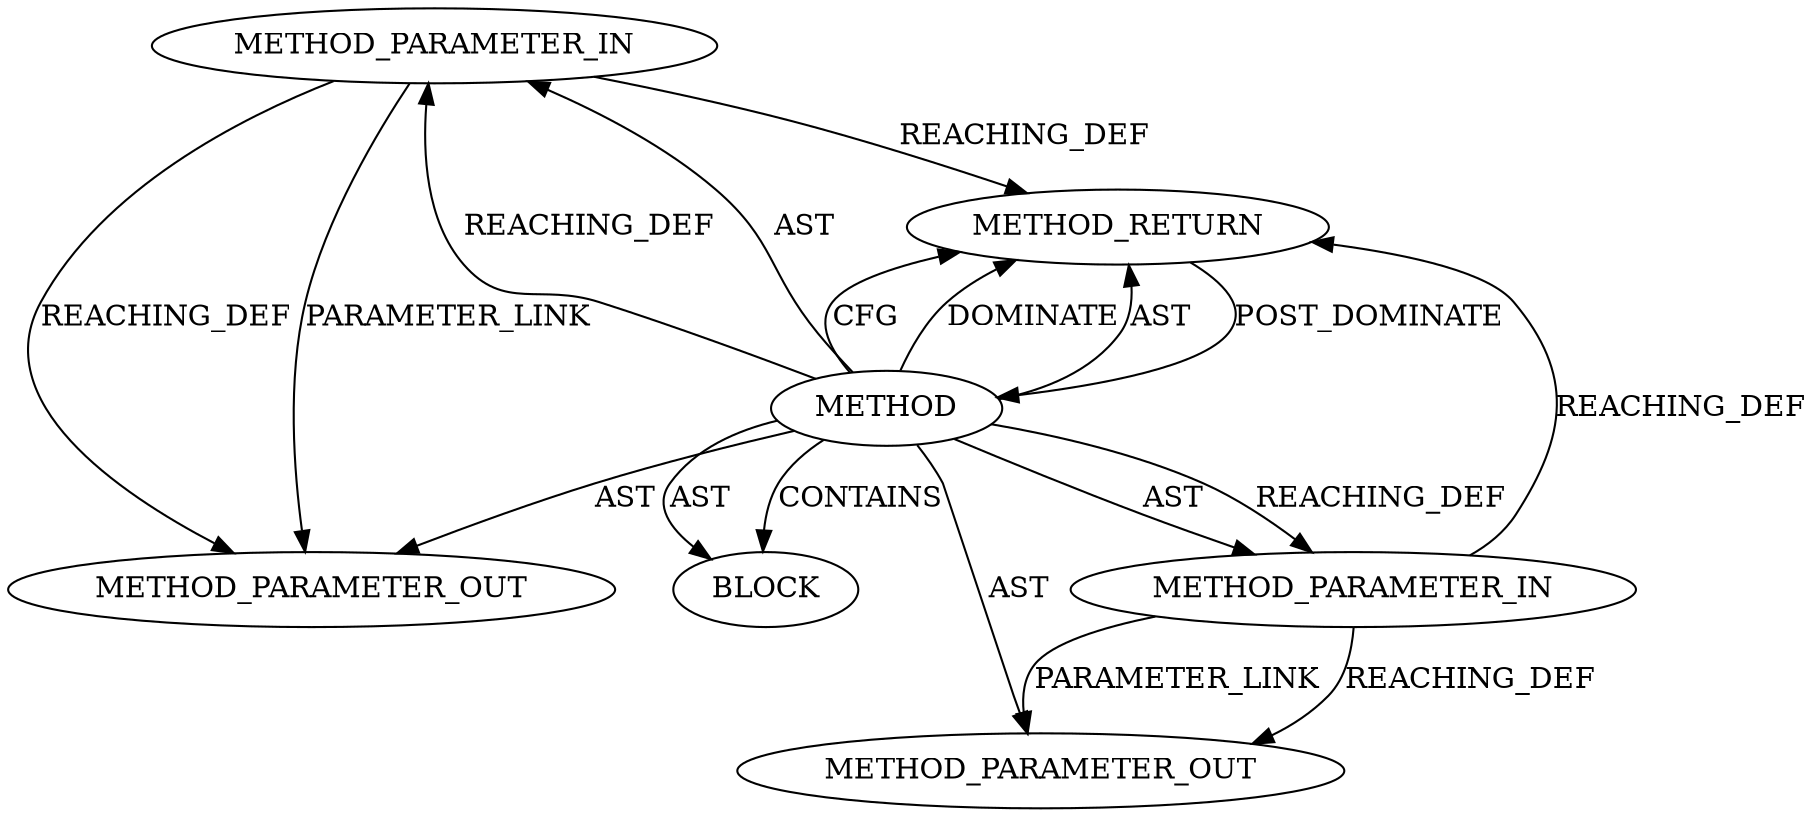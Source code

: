 digraph {
  13635 [label=METHOD_PARAMETER_OUT ORDER=2 CODE="p2" IS_VARIADIC=false TYPE_FULL_NAME="ANY" EVALUATION_STRATEGY="BY_VALUE" INDEX=2 NAME="p2"]
  12889 [label=METHOD_PARAMETER_IN ORDER=2 CODE="p2" IS_VARIADIC=false TYPE_FULL_NAME="ANY" EVALUATION_STRATEGY="BY_VALUE" INDEX=2 NAME="p2"]
  12888 [label=METHOD_PARAMETER_IN ORDER=1 CODE="p1" IS_VARIADIC=false TYPE_FULL_NAME="ANY" EVALUATION_STRATEGY="BY_VALUE" INDEX=1 NAME="p1"]
  12890 [label=BLOCK ORDER=1 ARGUMENT_INDEX=1 CODE="<empty>" TYPE_FULL_NAME="ANY"]
  13634 [label=METHOD_PARAMETER_OUT ORDER=1 CODE="p1" IS_VARIADIC=false TYPE_FULL_NAME="ANY" EVALUATION_STRATEGY="BY_VALUE" INDEX=1 NAME="p1"]
  12887 [label=METHOD AST_PARENT_TYPE="NAMESPACE_BLOCK" AST_PARENT_FULL_NAME="<global>" ORDER=0 CODE="<empty>" FULL_NAME="memzero_explicit" IS_EXTERNAL=true FILENAME="<empty>" SIGNATURE="" NAME="memzero_explicit"]
  12891 [label=METHOD_RETURN ORDER=2 CODE="RET" TYPE_FULL_NAME="ANY" EVALUATION_STRATEGY="BY_VALUE"]
  12887 -> 12889 [label=REACHING_DEF VARIABLE=""]
  12887 -> 13634 [label=AST ]
  12888 -> 13634 [label=REACHING_DEF VARIABLE="p1"]
  12891 -> 12887 [label=POST_DOMINATE ]
  12887 -> 12888 [label=AST ]
  12889 -> 13635 [label=PARAMETER_LINK ]
  12887 -> 12891 [label=CFG ]
  12887 -> 13635 [label=AST ]
  12888 -> 12891 [label=REACHING_DEF VARIABLE="p1"]
  12887 -> 12889 [label=AST ]
  12887 -> 12890 [label=AST ]
  12888 -> 13634 [label=PARAMETER_LINK ]
  12887 -> 12891 [label=DOMINATE ]
  12887 -> 12890 [label=CONTAINS ]
  12887 -> 12891 [label=AST ]
  12887 -> 12888 [label=REACHING_DEF VARIABLE=""]
  12889 -> 13635 [label=REACHING_DEF VARIABLE="p2"]
  12889 -> 12891 [label=REACHING_DEF VARIABLE="p2"]
}
